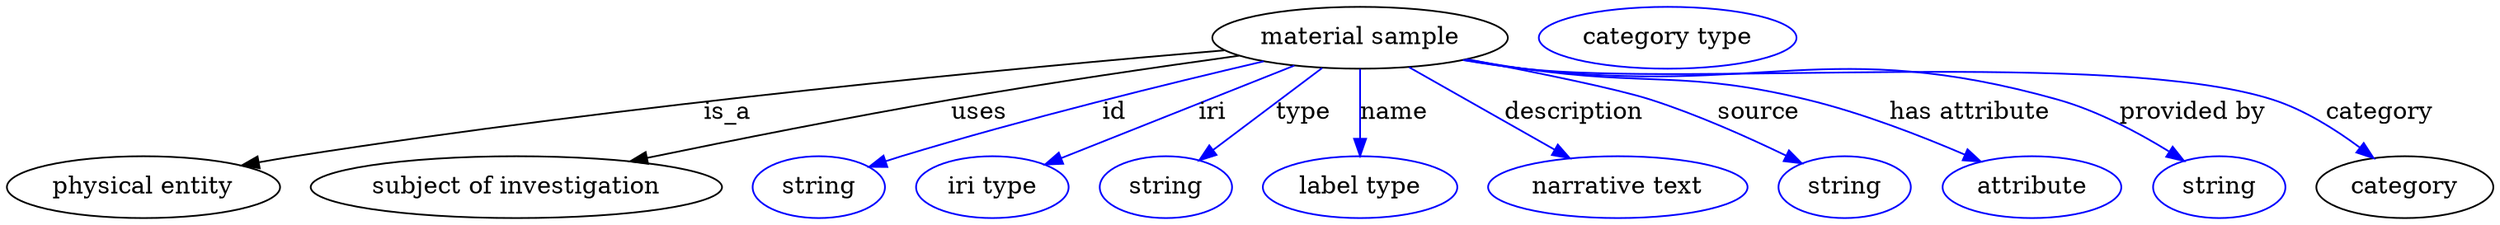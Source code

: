 digraph {
	graph [bb="0,0,1444.6,123"];
	node [label="\N"];
	"material sample"	[height=0.5,
		label="material sample",
		pos="787.29,105",
		width=2.3831];
	"physical entity"	[height=0.5,
		pos="79.293,18",
		width=2.2026];
	"material sample" -> "physical entity"	[label=is_a,
		lp="419.29,61.5",
		pos="e,136.47,30.655 708.69,97.719 590.68,87.761 360.93,66.325 167.29,36 160.58,34.949 153.6,33.761 146.63,32.515"];
	"subject of investigation"	[height=0.5,
		pos="296.29,18",
		width=3.3219];
	"material sample" -> "subject of investigation"	[label=uses,
		lp="565.79,61.5",
		pos="e,362.45,32.998 717.11,94.602 669.64,88.019 605.58,78.694 549.29,69 489.62,58.723 422.39,45.351 372.24,35.021"];
	id	[color=blue,
		height=0.5,
		label=string,
		pos="472.29,18",
		width=1.0652];
	"material sample" -> id	[color=blue,
		label=id,
		lp="644.29,61.5",
		pos="e,501.34,29.766 731.4,91.331 677.1,78.654 592.49,57.93 520.29,36 517.21,35.062 514.02,34.046 510.83,32.993",
		style=solid];
	iri	[color=blue,
		height=0.5,
		label="iri type",
		pos="573.29,18",
		width=1.2277];
	"material sample" -> iri	[color=blue,
		label=iri,
		lp="701.29,61.5",
		pos="e,603.95,31.176 749.03,88.804 710.8,73.616 652.25,50.362 613.38,34.923",
		style=solid];
	type	[color=blue,
		height=0.5,
		label=string,
		pos="674.29,18",
		width=1.0652];
	"material sample" -> type	[color=blue,
		label=type,
		lp="754.29,61.5",
		pos="e,693.66,33.565 765.24,87.409 747.11,73.774 721.33,54.384 701.85,39.727",
		style=solid];
	name	[color=blue,
		height=0.5,
		label="label type",
		pos="787.29,18",
		width=1.5707];
	"material sample" -> name	[color=blue,
		label=name,
		lp="807.29,61.5",
		pos="e,787.29,36.175 787.29,86.799 787.29,75.163 787.29,59.548 787.29,46.237",
		style=solid];
	description	[color=blue,
		height=0.5,
		label="narrative text",
		pos="937.29,18",
		width=2.0943];
	"material sample" -> description	[color=blue,
		label=description,
		lp="911.79,61.5",
		pos="e,909.34,34.84 815.86,87.812 839.89,74.196 874.4,54.641 900.49,39.854",
		style=solid];
	source	[color=blue,
		height=0.5,
		label=string,
		pos="1069.3,18",
		width=1.0652];
	"material sample" -> source	[color=blue,
		label=source,
		lp="1019.3,61.5",
		pos="e,1044.3,31.9 849.36,92.572 889.04,84.992 936.61,75.315 956.29,69 983.52,60.267 1013,47.075 1035.1,36.434",
		style=solid];
	"has attribute"	[color=blue,
		height=0.5,
		label=attribute,
		pos="1177.3,18",
		width=1.4443];
	"material sample" -> "has attribute"	[color=blue,
		label="has attribute",
		lp="1142.3,61.5",
		pos="e,1147.8,32.877 848.77,92.365 859.91,90.438 871.43,88.563 882.29,87 955.31,76.497 975.6,86.386 1047.3,69 1078.9,61.344 1113.1,47.955 \
1138.5,36.957",
		style=solid];
	"provided by"	[color=blue,
		height=0.5,
		label=string,
		pos="1285.3,18",
		width=1.0652];
	"material sample" -> "provided by"	[color=blue,
		label="provided by",
		lp="1270.8,61.5",
		pos="e,1264.9,33.535 847.44,92.121 858.97,90.16 870.98,88.335 882.29,87 951.04,78.888 1126.7,87.986 1193.3,69 1215.8,62.589 1238.9,50.004 \
1256.3,39.064",
		style=solid];
	category	[height=0.5,
		pos="1393.3,18",
		width=1.4263];
	"material sample" -> category	[color=blue,
		label=category,
		lp="1379.8,61.5",
		pos="e,1375.1,35.088 846.91,92.056 858.6,90.076 870.8,88.26 882.29,87 978.47,76.455 1225.2,98.664 1317.3,69 1335.3,63.185 1353.2,51.825 \
1367,41.4",
		style=solid];
	"named thing_category"	[color=blue,
		height=0.5,
		label="category type",
		pos="966.29,105",
		width=2.0762];
}
